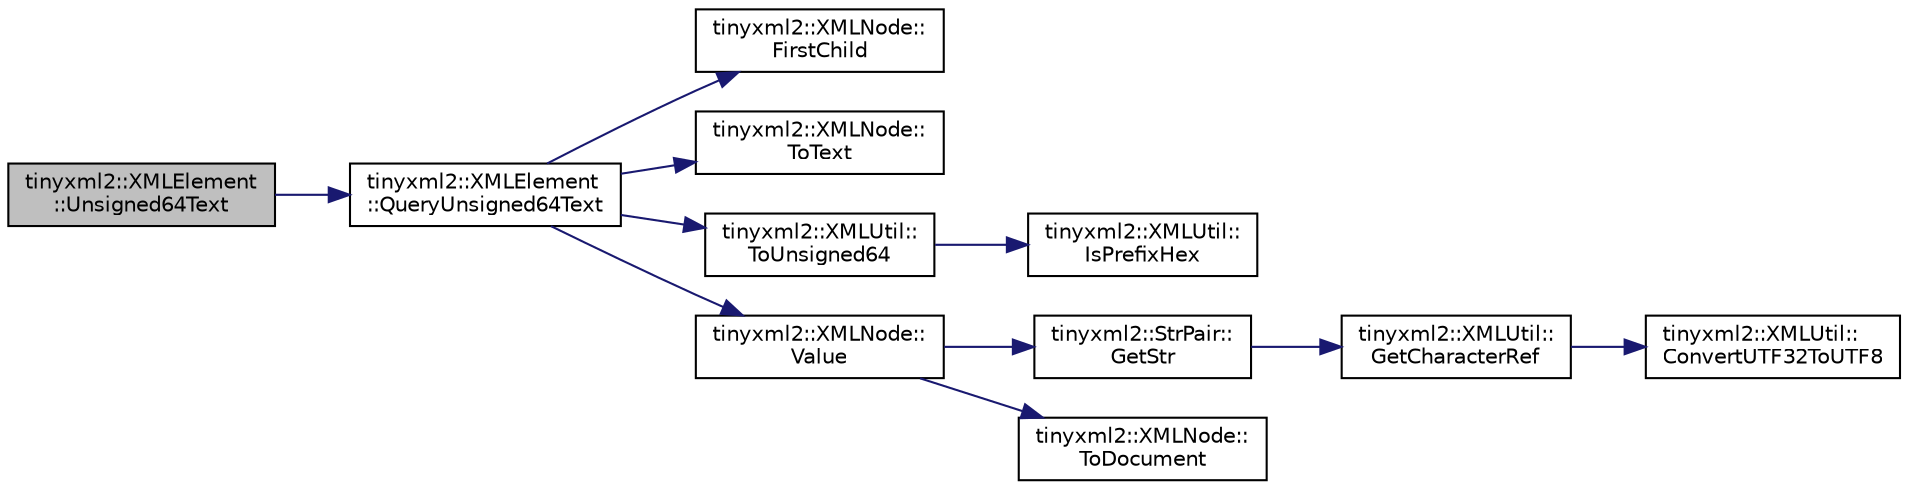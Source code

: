 digraph "tinyxml2::XMLElement::Unsigned64Text"
{
 // LATEX_PDF_SIZE
  edge [fontname="Helvetica",fontsize="10",labelfontname="Helvetica",labelfontsize="10"];
  node [fontname="Helvetica",fontsize="10",shape=record];
  rankdir="LR";
  Node1 [label="tinyxml2::XMLElement\l::Unsigned64Text",height=0.2,width=0.4,color="black", fillcolor="grey75", style="filled", fontcolor="black",tooltip="See QueryIntText()"];
  Node1 -> Node2 [color="midnightblue",fontsize="10",style="solid"];
  Node2 [label="tinyxml2::XMLElement\l::QueryUnsigned64Text",height=0.2,width=0.4,color="black", fillcolor="white", style="filled",URL="$classtinyxml2_1_1XMLElement.html#ac2239b3bd172ad8f5b78d04d4236144b",tooltip="See QueryIntText()"];
  Node2 -> Node3 [color="midnightblue",fontsize="10",style="solid"];
  Node3 [label="tinyxml2::XMLNode::\lFirstChild",height=0.2,width=0.4,color="black", fillcolor="white", style="filled",URL="$classtinyxml2_1_1XMLNode.html#ae7dc225e1018cdd685f7563593a1fe08",tooltip="Get the first child node, or null if none exists."];
  Node2 -> Node4 [color="midnightblue",fontsize="10",style="solid"];
  Node4 [label="tinyxml2::XMLNode::\lToText",height=0.2,width=0.4,color="black", fillcolor="white", style="filled",URL="$classtinyxml2_1_1XMLNode.html#a41c55dab9162d1eb62db2008430e376b",tooltip="Safely cast to Text, or null."];
  Node2 -> Node5 [color="midnightblue",fontsize="10",style="solid"];
  Node5 [label="tinyxml2::XMLUtil::\lToUnsigned64",height=0.2,width=0.4,color="black", fillcolor="white", style="filled",URL="$classtinyxml2_1_1XMLUtil.html#ae1a49d5df42fbd5dbb36c2261f7e8aaf",tooltip=" "];
  Node5 -> Node6 [color="midnightblue",fontsize="10",style="solid"];
  Node6 [label="tinyxml2::XMLUtil::\lIsPrefixHex",height=0.2,width=0.4,color="black", fillcolor="white", style="filled",URL="$classtinyxml2_1_1XMLUtil.html#a28c5a73c3d557ae0090191ef31d2f59a",tooltip=" "];
  Node2 -> Node7 [color="midnightblue",fontsize="10",style="solid"];
  Node7 [label="tinyxml2::XMLNode::\lValue",height=0.2,width=0.4,color="black", fillcolor="white", style="filled",URL="$classtinyxml2_1_1XMLNode.html#a0485e51c670e741884cfd8362274d680",tooltip=" "];
  Node7 -> Node8 [color="midnightblue",fontsize="10",style="solid"];
  Node8 [label="tinyxml2::StrPair::\lGetStr",height=0.2,width=0.4,color="black", fillcolor="white", style="filled",URL="$classtinyxml2_1_1StrPair.html#ad87e3d11330f5e689ba1e7e54c023b57",tooltip=" "];
  Node8 -> Node9 [color="midnightblue",fontsize="10",style="solid"];
  Node9 [label="tinyxml2::XMLUtil::\lGetCharacterRef",height=0.2,width=0.4,color="black", fillcolor="white", style="filled",URL="$classtinyxml2_1_1XMLUtil.html#a5a96e5144a8d693dc4bcd783d9964648",tooltip=" "];
  Node9 -> Node10 [color="midnightblue",fontsize="10",style="solid"];
  Node10 [label="tinyxml2::XMLUtil::\lConvertUTF32ToUTF8",height=0.2,width=0.4,color="black", fillcolor="white", style="filled",URL="$classtinyxml2_1_1XMLUtil.html#a31c00d5c5dfb38382de1dfcaf4be3595",tooltip=" "];
  Node7 -> Node11 [color="midnightblue",fontsize="10",style="solid"];
  Node11 [label="tinyxml2::XMLNode::\lToDocument",height=0.2,width=0.4,color="black", fillcolor="white", style="filled",URL="$classtinyxml2_1_1XMLNode.html#a836e2966ed736fc3c94f70e12a2a3357",tooltip="Safely cast to a Document, or null."];
}
